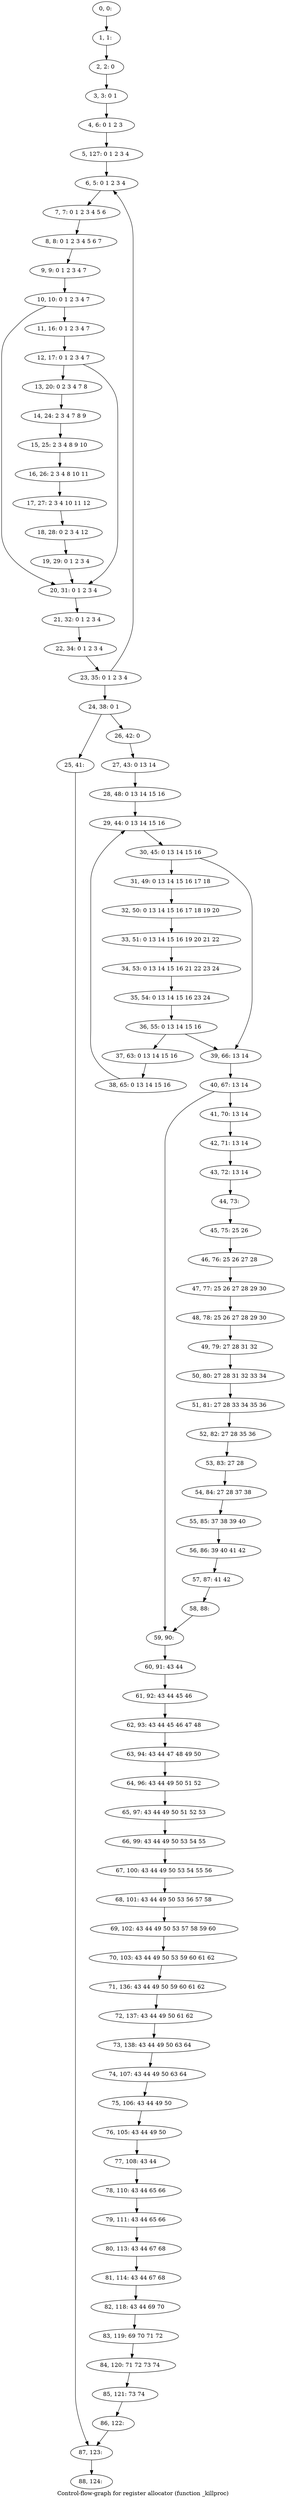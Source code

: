 digraph G {
graph [label="Control-flow-graph for register allocator (function _killproc)"]
0[label="0, 0: "];
1[label="1, 1: "];
2[label="2, 2: 0 "];
3[label="3, 3: 0 1 "];
4[label="4, 6: 0 1 2 3 "];
5[label="5, 127: 0 1 2 3 4 "];
6[label="6, 5: 0 1 2 3 4 "];
7[label="7, 7: 0 1 2 3 4 5 6 "];
8[label="8, 8: 0 1 2 3 4 5 6 7 "];
9[label="9, 9: 0 1 2 3 4 7 "];
10[label="10, 10: 0 1 2 3 4 7 "];
11[label="11, 16: 0 1 2 3 4 7 "];
12[label="12, 17: 0 1 2 3 4 7 "];
13[label="13, 20: 0 2 3 4 7 8 "];
14[label="14, 24: 2 3 4 7 8 9 "];
15[label="15, 25: 2 3 4 8 9 10 "];
16[label="16, 26: 2 3 4 8 10 11 "];
17[label="17, 27: 2 3 4 10 11 12 "];
18[label="18, 28: 0 2 3 4 12 "];
19[label="19, 29: 0 1 2 3 4 "];
20[label="20, 31: 0 1 2 3 4 "];
21[label="21, 32: 0 1 2 3 4 "];
22[label="22, 34: 0 1 2 3 4 "];
23[label="23, 35: 0 1 2 3 4 "];
24[label="24, 38: 0 1 "];
25[label="25, 41: "];
26[label="26, 42: 0 "];
27[label="27, 43: 0 13 14 "];
28[label="28, 48: 0 13 14 15 16 "];
29[label="29, 44: 0 13 14 15 16 "];
30[label="30, 45: 0 13 14 15 16 "];
31[label="31, 49: 0 13 14 15 16 17 18 "];
32[label="32, 50: 0 13 14 15 16 17 18 19 20 "];
33[label="33, 51: 0 13 14 15 16 19 20 21 22 "];
34[label="34, 53: 0 13 14 15 16 21 22 23 24 "];
35[label="35, 54: 0 13 14 15 16 23 24 "];
36[label="36, 55: 0 13 14 15 16 "];
37[label="37, 63: 0 13 14 15 16 "];
38[label="38, 65: 0 13 14 15 16 "];
39[label="39, 66: 13 14 "];
40[label="40, 67: 13 14 "];
41[label="41, 70: 13 14 "];
42[label="42, 71: 13 14 "];
43[label="43, 72: 13 14 "];
44[label="44, 73: "];
45[label="45, 75: 25 26 "];
46[label="46, 76: 25 26 27 28 "];
47[label="47, 77: 25 26 27 28 29 30 "];
48[label="48, 78: 25 26 27 28 29 30 "];
49[label="49, 79: 27 28 31 32 "];
50[label="50, 80: 27 28 31 32 33 34 "];
51[label="51, 81: 27 28 33 34 35 36 "];
52[label="52, 82: 27 28 35 36 "];
53[label="53, 83: 27 28 "];
54[label="54, 84: 27 28 37 38 "];
55[label="55, 85: 37 38 39 40 "];
56[label="56, 86: 39 40 41 42 "];
57[label="57, 87: 41 42 "];
58[label="58, 88: "];
59[label="59, 90: "];
60[label="60, 91: 43 44 "];
61[label="61, 92: 43 44 45 46 "];
62[label="62, 93: 43 44 45 46 47 48 "];
63[label="63, 94: 43 44 47 48 49 50 "];
64[label="64, 96: 43 44 49 50 51 52 "];
65[label="65, 97: 43 44 49 50 51 52 53 "];
66[label="66, 99: 43 44 49 50 53 54 55 "];
67[label="67, 100: 43 44 49 50 53 54 55 56 "];
68[label="68, 101: 43 44 49 50 53 56 57 58 "];
69[label="69, 102: 43 44 49 50 53 57 58 59 60 "];
70[label="70, 103: 43 44 49 50 53 59 60 61 62 "];
71[label="71, 136: 43 44 49 50 59 60 61 62 "];
72[label="72, 137: 43 44 49 50 61 62 "];
73[label="73, 138: 43 44 49 50 63 64 "];
74[label="74, 107: 43 44 49 50 63 64 "];
75[label="75, 106: 43 44 49 50 "];
76[label="76, 105: 43 44 49 50 "];
77[label="77, 108: 43 44 "];
78[label="78, 110: 43 44 65 66 "];
79[label="79, 111: 43 44 65 66 "];
80[label="80, 113: 43 44 67 68 "];
81[label="81, 114: 43 44 67 68 "];
82[label="82, 118: 43 44 69 70 "];
83[label="83, 119: 69 70 71 72 "];
84[label="84, 120: 71 72 73 74 "];
85[label="85, 121: 73 74 "];
86[label="86, 122: "];
87[label="87, 123: "];
88[label="88, 124: "];
0->1 ;
1->2 ;
2->3 ;
3->4 ;
4->5 ;
5->6 ;
6->7 ;
7->8 ;
8->9 ;
9->10 ;
10->11 ;
10->20 ;
11->12 ;
12->13 ;
12->20 ;
13->14 ;
14->15 ;
15->16 ;
16->17 ;
17->18 ;
18->19 ;
19->20 ;
20->21 ;
21->22 ;
22->23 ;
23->24 ;
23->6 ;
24->25 ;
24->26 ;
25->87 ;
26->27 ;
27->28 ;
28->29 ;
29->30 ;
30->31 ;
30->39 ;
31->32 ;
32->33 ;
33->34 ;
34->35 ;
35->36 ;
36->37 ;
36->39 ;
37->38 ;
38->29 ;
39->40 ;
40->41 ;
40->59 ;
41->42 ;
42->43 ;
43->44 ;
44->45 ;
45->46 ;
46->47 ;
47->48 ;
48->49 ;
49->50 ;
50->51 ;
51->52 ;
52->53 ;
53->54 ;
54->55 ;
55->56 ;
56->57 ;
57->58 ;
58->59 ;
59->60 ;
60->61 ;
61->62 ;
62->63 ;
63->64 ;
64->65 ;
65->66 ;
66->67 ;
67->68 ;
68->69 ;
69->70 ;
70->71 ;
71->72 ;
72->73 ;
73->74 ;
74->75 ;
75->76 ;
76->77 ;
77->78 ;
78->79 ;
79->80 ;
80->81 ;
81->82 ;
82->83 ;
83->84 ;
84->85 ;
85->86 ;
86->87 ;
87->88 ;
}
